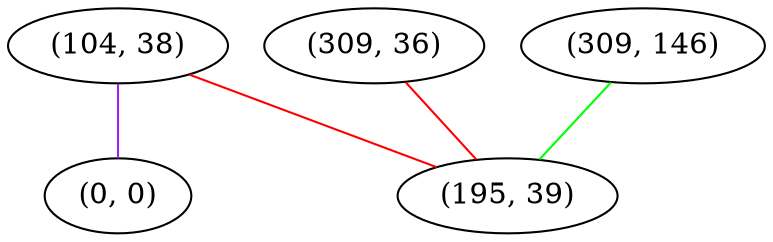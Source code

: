 graph "" {
"(104, 38)";
"(309, 36)";
"(0, 0)";
"(309, 146)";
"(195, 39)";
"(104, 38)" -- "(195, 39)"  [color=red, key=0, weight=1];
"(104, 38)" -- "(0, 0)"  [color=purple, key=0, weight=4];
"(309, 36)" -- "(195, 39)"  [color=red, key=0, weight=1];
"(309, 146)" -- "(195, 39)"  [color=green, key=0, weight=2];
}
